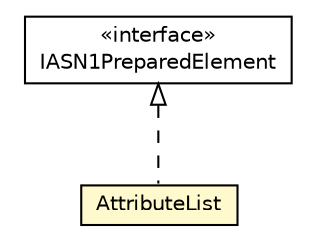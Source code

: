#!/usr/local/bin/dot
#
# Class diagram 
# Generated by UMLGraph version R5_6-24-gf6e263 (http://www.umlgraph.org/)
#

digraph G {
	edge [fontname="Helvetica",fontsize=10,labelfontname="Helvetica",labelfontsize=10];
	node [fontname="Helvetica",fontsize=10,shape=plaintext];
	nodesep=0.25;
	ranksep=0.5;
	// org.universAAL.lddi.lib.ieeex73std.org.bn.coders.IASN1PreparedElement
	c2316812 [label=<<table title="org.universAAL.lddi.lib.ieeex73std.org.bn.coders.IASN1PreparedElement" border="0" cellborder="1" cellspacing="0" cellpadding="2" port="p" href="../../org/bn/coders/IASN1PreparedElement.html">
		<tr><td><table border="0" cellspacing="0" cellpadding="1">
<tr><td align="center" balign="center"> &#171;interface&#187; </td></tr>
<tr><td align="center" balign="center"> IASN1PreparedElement </td></tr>
		</table></td></tr>
		</table>>, URL="../../org/bn/coders/IASN1PreparedElement.html", fontname="Helvetica", fontcolor="black", fontsize=10.0];
	// org.universAAL.lddi.lib.ieeex73std.x73.p20601.AttributeList
	c2316890 [label=<<table title="org.universAAL.lddi.lib.ieeex73std.x73.p20601.AttributeList" border="0" cellborder="1" cellspacing="0" cellpadding="2" port="p" bgcolor="lemonChiffon" href="./AttributeList.html">
		<tr><td><table border="0" cellspacing="0" cellpadding="1">
<tr><td align="center" balign="center"> AttributeList </td></tr>
		</table></td></tr>
		</table>>, URL="./AttributeList.html", fontname="Helvetica", fontcolor="black", fontsize=10.0];
	//org.universAAL.lddi.lib.ieeex73std.x73.p20601.AttributeList implements org.universAAL.lddi.lib.ieeex73std.org.bn.coders.IASN1PreparedElement
	c2316812:p -> c2316890:p [dir=back,arrowtail=empty,style=dashed];
}

